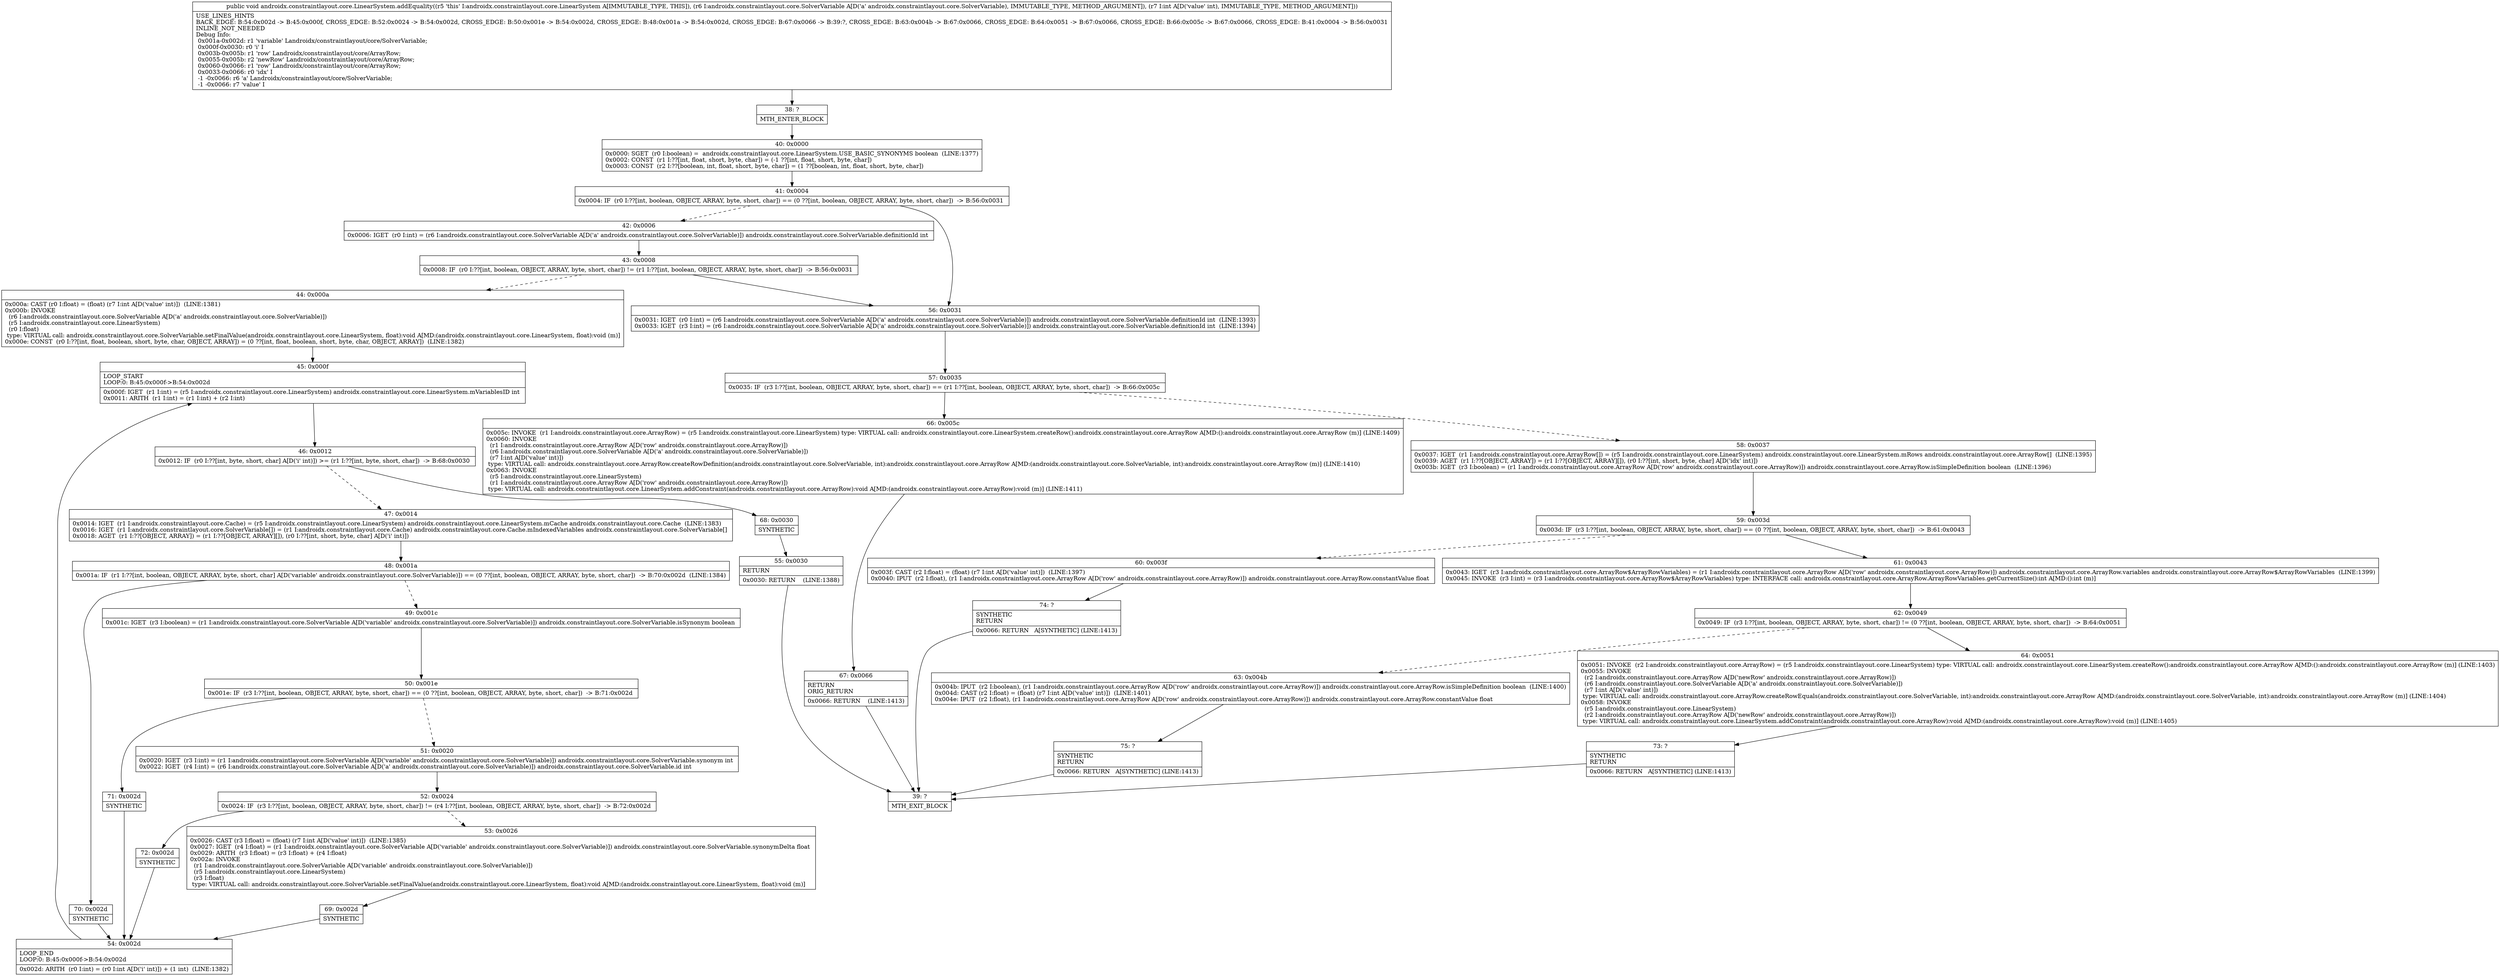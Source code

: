 digraph "CFG forandroidx.constraintlayout.core.LinearSystem.addEquality(Landroidx\/constraintlayout\/core\/SolverVariable;I)V" {
Node_38 [shape=record,label="{38\:\ ?|MTH_ENTER_BLOCK\l}"];
Node_40 [shape=record,label="{40\:\ 0x0000|0x0000: SGET  (r0 I:boolean) =  androidx.constraintlayout.core.LinearSystem.USE_BASIC_SYNONYMS boolean  (LINE:1377)\l0x0002: CONST  (r1 I:??[int, float, short, byte, char]) = (\-1 ??[int, float, short, byte, char]) \l0x0003: CONST  (r2 I:??[boolean, int, float, short, byte, char]) = (1 ??[boolean, int, float, short, byte, char]) \l}"];
Node_41 [shape=record,label="{41\:\ 0x0004|0x0004: IF  (r0 I:??[int, boolean, OBJECT, ARRAY, byte, short, char]) == (0 ??[int, boolean, OBJECT, ARRAY, byte, short, char])  \-\> B:56:0x0031 \l}"];
Node_42 [shape=record,label="{42\:\ 0x0006|0x0006: IGET  (r0 I:int) = (r6 I:androidx.constraintlayout.core.SolverVariable A[D('a' androidx.constraintlayout.core.SolverVariable)]) androidx.constraintlayout.core.SolverVariable.definitionId int \l}"];
Node_43 [shape=record,label="{43\:\ 0x0008|0x0008: IF  (r0 I:??[int, boolean, OBJECT, ARRAY, byte, short, char]) != (r1 I:??[int, boolean, OBJECT, ARRAY, byte, short, char])  \-\> B:56:0x0031 \l}"];
Node_44 [shape=record,label="{44\:\ 0x000a|0x000a: CAST (r0 I:float) = (float) (r7 I:int A[D('value' int)])  (LINE:1381)\l0x000b: INVOKE  \l  (r6 I:androidx.constraintlayout.core.SolverVariable A[D('a' androidx.constraintlayout.core.SolverVariable)])\l  (r5 I:androidx.constraintlayout.core.LinearSystem)\l  (r0 I:float)\l type: VIRTUAL call: androidx.constraintlayout.core.SolverVariable.setFinalValue(androidx.constraintlayout.core.LinearSystem, float):void A[MD:(androidx.constraintlayout.core.LinearSystem, float):void (m)]\l0x000e: CONST  (r0 I:??[int, float, boolean, short, byte, char, OBJECT, ARRAY]) = (0 ??[int, float, boolean, short, byte, char, OBJECT, ARRAY])  (LINE:1382)\l}"];
Node_45 [shape=record,label="{45\:\ 0x000f|LOOP_START\lLOOP:0: B:45:0x000f\-\>B:54:0x002d\l|0x000f: IGET  (r1 I:int) = (r5 I:androidx.constraintlayout.core.LinearSystem) androidx.constraintlayout.core.LinearSystem.mVariablesID int \l0x0011: ARITH  (r1 I:int) = (r1 I:int) + (r2 I:int) \l}"];
Node_46 [shape=record,label="{46\:\ 0x0012|0x0012: IF  (r0 I:??[int, byte, short, char] A[D('i' int)]) \>= (r1 I:??[int, byte, short, char])  \-\> B:68:0x0030 \l}"];
Node_47 [shape=record,label="{47\:\ 0x0014|0x0014: IGET  (r1 I:androidx.constraintlayout.core.Cache) = (r5 I:androidx.constraintlayout.core.LinearSystem) androidx.constraintlayout.core.LinearSystem.mCache androidx.constraintlayout.core.Cache  (LINE:1383)\l0x0016: IGET  (r1 I:androidx.constraintlayout.core.SolverVariable[]) = (r1 I:androidx.constraintlayout.core.Cache) androidx.constraintlayout.core.Cache.mIndexedVariables androidx.constraintlayout.core.SolverVariable[] \l0x0018: AGET  (r1 I:??[OBJECT, ARRAY]) = (r1 I:??[OBJECT, ARRAY][]), (r0 I:??[int, short, byte, char] A[D('i' int)]) \l}"];
Node_48 [shape=record,label="{48\:\ 0x001a|0x001a: IF  (r1 I:??[int, boolean, OBJECT, ARRAY, byte, short, char] A[D('variable' androidx.constraintlayout.core.SolverVariable)]) == (0 ??[int, boolean, OBJECT, ARRAY, byte, short, char])  \-\> B:70:0x002d  (LINE:1384)\l}"];
Node_49 [shape=record,label="{49\:\ 0x001c|0x001c: IGET  (r3 I:boolean) = (r1 I:androidx.constraintlayout.core.SolverVariable A[D('variable' androidx.constraintlayout.core.SolverVariable)]) androidx.constraintlayout.core.SolverVariable.isSynonym boolean \l}"];
Node_50 [shape=record,label="{50\:\ 0x001e|0x001e: IF  (r3 I:??[int, boolean, OBJECT, ARRAY, byte, short, char]) == (0 ??[int, boolean, OBJECT, ARRAY, byte, short, char])  \-\> B:71:0x002d \l}"];
Node_51 [shape=record,label="{51\:\ 0x0020|0x0020: IGET  (r3 I:int) = (r1 I:androidx.constraintlayout.core.SolverVariable A[D('variable' androidx.constraintlayout.core.SolverVariable)]) androidx.constraintlayout.core.SolverVariable.synonym int \l0x0022: IGET  (r4 I:int) = (r6 I:androidx.constraintlayout.core.SolverVariable A[D('a' androidx.constraintlayout.core.SolverVariable)]) androidx.constraintlayout.core.SolverVariable.id int \l}"];
Node_52 [shape=record,label="{52\:\ 0x0024|0x0024: IF  (r3 I:??[int, boolean, OBJECT, ARRAY, byte, short, char]) != (r4 I:??[int, boolean, OBJECT, ARRAY, byte, short, char])  \-\> B:72:0x002d \l}"];
Node_53 [shape=record,label="{53\:\ 0x0026|0x0026: CAST (r3 I:float) = (float) (r7 I:int A[D('value' int)])  (LINE:1385)\l0x0027: IGET  (r4 I:float) = (r1 I:androidx.constraintlayout.core.SolverVariable A[D('variable' androidx.constraintlayout.core.SolverVariable)]) androidx.constraintlayout.core.SolverVariable.synonymDelta float \l0x0029: ARITH  (r3 I:float) = (r3 I:float) + (r4 I:float) \l0x002a: INVOKE  \l  (r1 I:androidx.constraintlayout.core.SolverVariable A[D('variable' androidx.constraintlayout.core.SolverVariable)])\l  (r5 I:androidx.constraintlayout.core.LinearSystem)\l  (r3 I:float)\l type: VIRTUAL call: androidx.constraintlayout.core.SolverVariable.setFinalValue(androidx.constraintlayout.core.LinearSystem, float):void A[MD:(androidx.constraintlayout.core.LinearSystem, float):void (m)]\l}"];
Node_69 [shape=record,label="{69\:\ 0x002d|SYNTHETIC\l}"];
Node_54 [shape=record,label="{54\:\ 0x002d|LOOP_END\lLOOP:0: B:45:0x000f\-\>B:54:0x002d\l|0x002d: ARITH  (r0 I:int) = (r0 I:int A[D('i' int)]) + (1 int)  (LINE:1382)\l}"];
Node_72 [shape=record,label="{72\:\ 0x002d|SYNTHETIC\l}"];
Node_71 [shape=record,label="{71\:\ 0x002d|SYNTHETIC\l}"];
Node_70 [shape=record,label="{70\:\ 0x002d|SYNTHETIC\l}"];
Node_68 [shape=record,label="{68\:\ 0x0030|SYNTHETIC\l}"];
Node_55 [shape=record,label="{55\:\ 0x0030|RETURN\l|0x0030: RETURN    (LINE:1388)\l}"];
Node_39 [shape=record,label="{39\:\ ?|MTH_EXIT_BLOCK\l}"];
Node_56 [shape=record,label="{56\:\ 0x0031|0x0031: IGET  (r0 I:int) = (r6 I:androidx.constraintlayout.core.SolverVariable A[D('a' androidx.constraintlayout.core.SolverVariable)]) androidx.constraintlayout.core.SolverVariable.definitionId int  (LINE:1393)\l0x0033: IGET  (r3 I:int) = (r6 I:androidx.constraintlayout.core.SolverVariable A[D('a' androidx.constraintlayout.core.SolverVariable)]) androidx.constraintlayout.core.SolverVariable.definitionId int  (LINE:1394)\l}"];
Node_57 [shape=record,label="{57\:\ 0x0035|0x0035: IF  (r3 I:??[int, boolean, OBJECT, ARRAY, byte, short, char]) == (r1 I:??[int, boolean, OBJECT, ARRAY, byte, short, char])  \-\> B:66:0x005c \l}"];
Node_58 [shape=record,label="{58\:\ 0x0037|0x0037: IGET  (r1 I:androidx.constraintlayout.core.ArrayRow[]) = (r5 I:androidx.constraintlayout.core.LinearSystem) androidx.constraintlayout.core.LinearSystem.mRows androidx.constraintlayout.core.ArrayRow[]  (LINE:1395)\l0x0039: AGET  (r1 I:??[OBJECT, ARRAY]) = (r1 I:??[OBJECT, ARRAY][]), (r0 I:??[int, short, byte, char] A[D('idx' int)]) \l0x003b: IGET  (r3 I:boolean) = (r1 I:androidx.constraintlayout.core.ArrayRow A[D('row' androidx.constraintlayout.core.ArrayRow)]) androidx.constraintlayout.core.ArrayRow.isSimpleDefinition boolean  (LINE:1396)\l}"];
Node_59 [shape=record,label="{59\:\ 0x003d|0x003d: IF  (r3 I:??[int, boolean, OBJECT, ARRAY, byte, short, char]) == (0 ??[int, boolean, OBJECT, ARRAY, byte, short, char])  \-\> B:61:0x0043 \l}"];
Node_60 [shape=record,label="{60\:\ 0x003f|0x003f: CAST (r2 I:float) = (float) (r7 I:int A[D('value' int)])  (LINE:1397)\l0x0040: IPUT  (r2 I:float), (r1 I:androidx.constraintlayout.core.ArrayRow A[D('row' androidx.constraintlayout.core.ArrayRow)]) androidx.constraintlayout.core.ArrayRow.constantValue float \l}"];
Node_74 [shape=record,label="{74\:\ ?|SYNTHETIC\lRETURN\l|0x0066: RETURN   A[SYNTHETIC] (LINE:1413)\l}"];
Node_61 [shape=record,label="{61\:\ 0x0043|0x0043: IGET  (r3 I:androidx.constraintlayout.core.ArrayRow$ArrayRowVariables) = (r1 I:androidx.constraintlayout.core.ArrayRow A[D('row' androidx.constraintlayout.core.ArrayRow)]) androidx.constraintlayout.core.ArrayRow.variables androidx.constraintlayout.core.ArrayRow$ArrayRowVariables  (LINE:1399)\l0x0045: INVOKE  (r3 I:int) = (r3 I:androidx.constraintlayout.core.ArrayRow$ArrayRowVariables) type: INTERFACE call: androidx.constraintlayout.core.ArrayRow.ArrayRowVariables.getCurrentSize():int A[MD:():int (m)]\l}"];
Node_62 [shape=record,label="{62\:\ 0x0049|0x0049: IF  (r3 I:??[int, boolean, OBJECT, ARRAY, byte, short, char]) != (0 ??[int, boolean, OBJECT, ARRAY, byte, short, char])  \-\> B:64:0x0051 \l}"];
Node_63 [shape=record,label="{63\:\ 0x004b|0x004b: IPUT  (r2 I:boolean), (r1 I:androidx.constraintlayout.core.ArrayRow A[D('row' androidx.constraintlayout.core.ArrayRow)]) androidx.constraintlayout.core.ArrayRow.isSimpleDefinition boolean  (LINE:1400)\l0x004d: CAST (r2 I:float) = (float) (r7 I:int A[D('value' int)])  (LINE:1401)\l0x004e: IPUT  (r2 I:float), (r1 I:androidx.constraintlayout.core.ArrayRow A[D('row' androidx.constraintlayout.core.ArrayRow)]) androidx.constraintlayout.core.ArrayRow.constantValue float \l}"];
Node_75 [shape=record,label="{75\:\ ?|SYNTHETIC\lRETURN\l|0x0066: RETURN   A[SYNTHETIC] (LINE:1413)\l}"];
Node_64 [shape=record,label="{64\:\ 0x0051|0x0051: INVOKE  (r2 I:androidx.constraintlayout.core.ArrayRow) = (r5 I:androidx.constraintlayout.core.LinearSystem) type: VIRTUAL call: androidx.constraintlayout.core.LinearSystem.createRow():androidx.constraintlayout.core.ArrayRow A[MD:():androidx.constraintlayout.core.ArrayRow (m)] (LINE:1403)\l0x0055: INVOKE  \l  (r2 I:androidx.constraintlayout.core.ArrayRow A[D('newRow' androidx.constraintlayout.core.ArrayRow)])\l  (r6 I:androidx.constraintlayout.core.SolverVariable A[D('a' androidx.constraintlayout.core.SolverVariable)])\l  (r7 I:int A[D('value' int)])\l type: VIRTUAL call: androidx.constraintlayout.core.ArrayRow.createRowEquals(androidx.constraintlayout.core.SolverVariable, int):androidx.constraintlayout.core.ArrayRow A[MD:(androidx.constraintlayout.core.SolverVariable, int):androidx.constraintlayout.core.ArrayRow (m)] (LINE:1404)\l0x0058: INVOKE  \l  (r5 I:androidx.constraintlayout.core.LinearSystem)\l  (r2 I:androidx.constraintlayout.core.ArrayRow A[D('newRow' androidx.constraintlayout.core.ArrayRow)])\l type: VIRTUAL call: androidx.constraintlayout.core.LinearSystem.addConstraint(androidx.constraintlayout.core.ArrayRow):void A[MD:(androidx.constraintlayout.core.ArrayRow):void (m)] (LINE:1405)\l}"];
Node_73 [shape=record,label="{73\:\ ?|SYNTHETIC\lRETURN\l|0x0066: RETURN   A[SYNTHETIC] (LINE:1413)\l}"];
Node_66 [shape=record,label="{66\:\ 0x005c|0x005c: INVOKE  (r1 I:androidx.constraintlayout.core.ArrayRow) = (r5 I:androidx.constraintlayout.core.LinearSystem) type: VIRTUAL call: androidx.constraintlayout.core.LinearSystem.createRow():androidx.constraintlayout.core.ArrayRow A[MD:():androidx.constraintlayout.core.ArrayRow (m)] (LINE:1409)\l0x0060: INVOKE  \l  (r1 I:androidx.constraintlayout.core.ArrayRow A[D('row' androidx.constraintlayout.core.ArrayRow)])\l  (r6 I:androidx.constraintlayout.core.SolverVariable A[D('a' androidx.constraintlayout.core.SolverVariable)])\l  (r7 I:int A[D('value' int)])\l type: VIRTUAL call: androidx.constraintlayout.core.ArrayRow.createRowDefinition(androidx.constraintlayout.core.SolverVariable, int):androidx.constraintlayout.core.ArrayRow A[MD:(androidx.constraintlayout.core.SolverVariable, int):androidx.constraintlayout.core.ArrayRow (m)] (LINE:1410)\l0x0063: INVOKE  \l  (r5 I:androidx.constraintlayout.core.LinearSystem)\l  (r1 I:androidx.constraintlayout.core.ArrayRow A[D('row' androidx.constraintlayout.core.ArrayRow)])\l type: VIRTUAL call: androidx.constraintlayout.core.LinearSystem.addConstraint(androidx.constraintlayout.core.ArrayRow):void A[MD:(androidx.constraintlayout.core.ArrayRow):void (m)] (LINE:1411)\l}"];
Node_67 [shape=record,label="{67\:\ 0x0066|RETURN\lORIG_RETURN\l|0x0066: RETURN    (LINE:1413)\l}"];
MethodNode[shape=record,label="{public void androidx.constraintlayout.core.LinearSystem.addEquality((r5 'this' I:androidx.constraintlayout.core.LinearSystem A[IMMUTABLE_TYPE, THIS]), (r6 I:androidx.constraintlayout.core.SolverVariable A[D('a' androidx.constraintlayout.core.SolverVariable), IMMUTABLE_TYPE, METHOD_ARGUMENT]), (r7 I:int A[D('value' int), IMMUTABLE_TYPE, METHOD_ARGUMENT]))  | USE_LINES_HINTS\lBACK_EDGE: B:54:0x002d \-\> B:45:0x000f, CROSS_EDGE: B:52:0x0024 \-\> B:54:0x002d, CROSS_EDGE: B:50:0x001e \-\> B:54:0x002d, CROSS_EDGE: B:48:0x001a \-\> B:54:0x002d, CROSS_EDGE: B:67:0x0066 \-\> B:39:?, CROSS_EDGE: B:63:0x004b \-\> B:67:0x0066, CROSS_EDGE: B:64:0x0051 \-\> B:67:0x0066, CROSS_EDGE: B:66:0x005c \-\> B:67:0x0066, CROSS_EDGE: B:41:0x0004 \-\> B:56:0x0031\lINLINE_NOT_NEEDED\lDebug Info:\l  0x001a\-0x002d: r1 'variable' Landroidx\/constraintlayout\/core\/SolverVariable;\l  0x000f\-0x0030: r0 'i' I\l  0x003b\-0x005b: r1 'row' Landroidx\/constraintlayout\/core\/ArrayRow;\l  0x0055\-0x005b: r2 'newRow' Landroidx\/constraintlayout\/core\/ArrayRow;\l  0x0060\-0x0066: r1 'row' Landroidx\/constraintlayout\/core\/ArrayRow;\l  0x0033\-0x0066: r0 'idx' I\l  \-1 \-0x0066: r6 'a' Landroidx\/constraintlayout\/core\/SolverVariable;\l  \-1 \-0x0066: r7 'value' I\l}"];
MethodNode -> Node_38;Node_38 -> Node_40;
Node_40 -> Node_41;
Node_41 -> Node_42[style=dashed];
Node_41 -> Node_56;
Node_42 -> Node_43;
Node_43 -> Node_44[style=dashed];
Node_43 -> Node_56;
Node_44 -> Node_45;
Node_45 -> Node_46;
Node_46 -> Node_47[style=dashed];
Node_46 -> Node_68;
Node_47 -> Node_48;
Node_48 -> Node_49[style=dashed];
Node_48 -> Node_70;
Node_49 -> Node_50;
Node_50 -> Node_51[style=dashed];
Node_50 -> Node_71;
Node_51 -> Node_52;
Node_52 -> Node_53[style=dashed];
Node_52 -> Node_72;
Node_53 -> Node_69;
Node_69 -> Node_54;
Node_54 -> Node_45;
Node_72 -> Node_54;
Node_71 -> Node_54;
Node_70 -> Node_54;
Node_68 -> Node_55;
Node_55 -> Node_39;
Node_56 -> Node_57;
Node_57 -> Node_58[style=dashed];
Node_57 -> Node_66;
Node_58 -> Node_59;
Node_59 -> Node_60[style=dashed];
Node_59 -> Node_61;
Node_60 -> Node_74;
Node_74 -> Node_39;
Node_61 -> Node_62;
Node_62 -> Node_63[style=dashed];
Node_62 -> Node_64;
Node_63 -> Node_75;
Node_75 -> Node_39;
Node_64 -> Node_73;
Node_73 -> Node_39;
Node_66 -> Node_67;
Node_67 -> Node_39;
}

